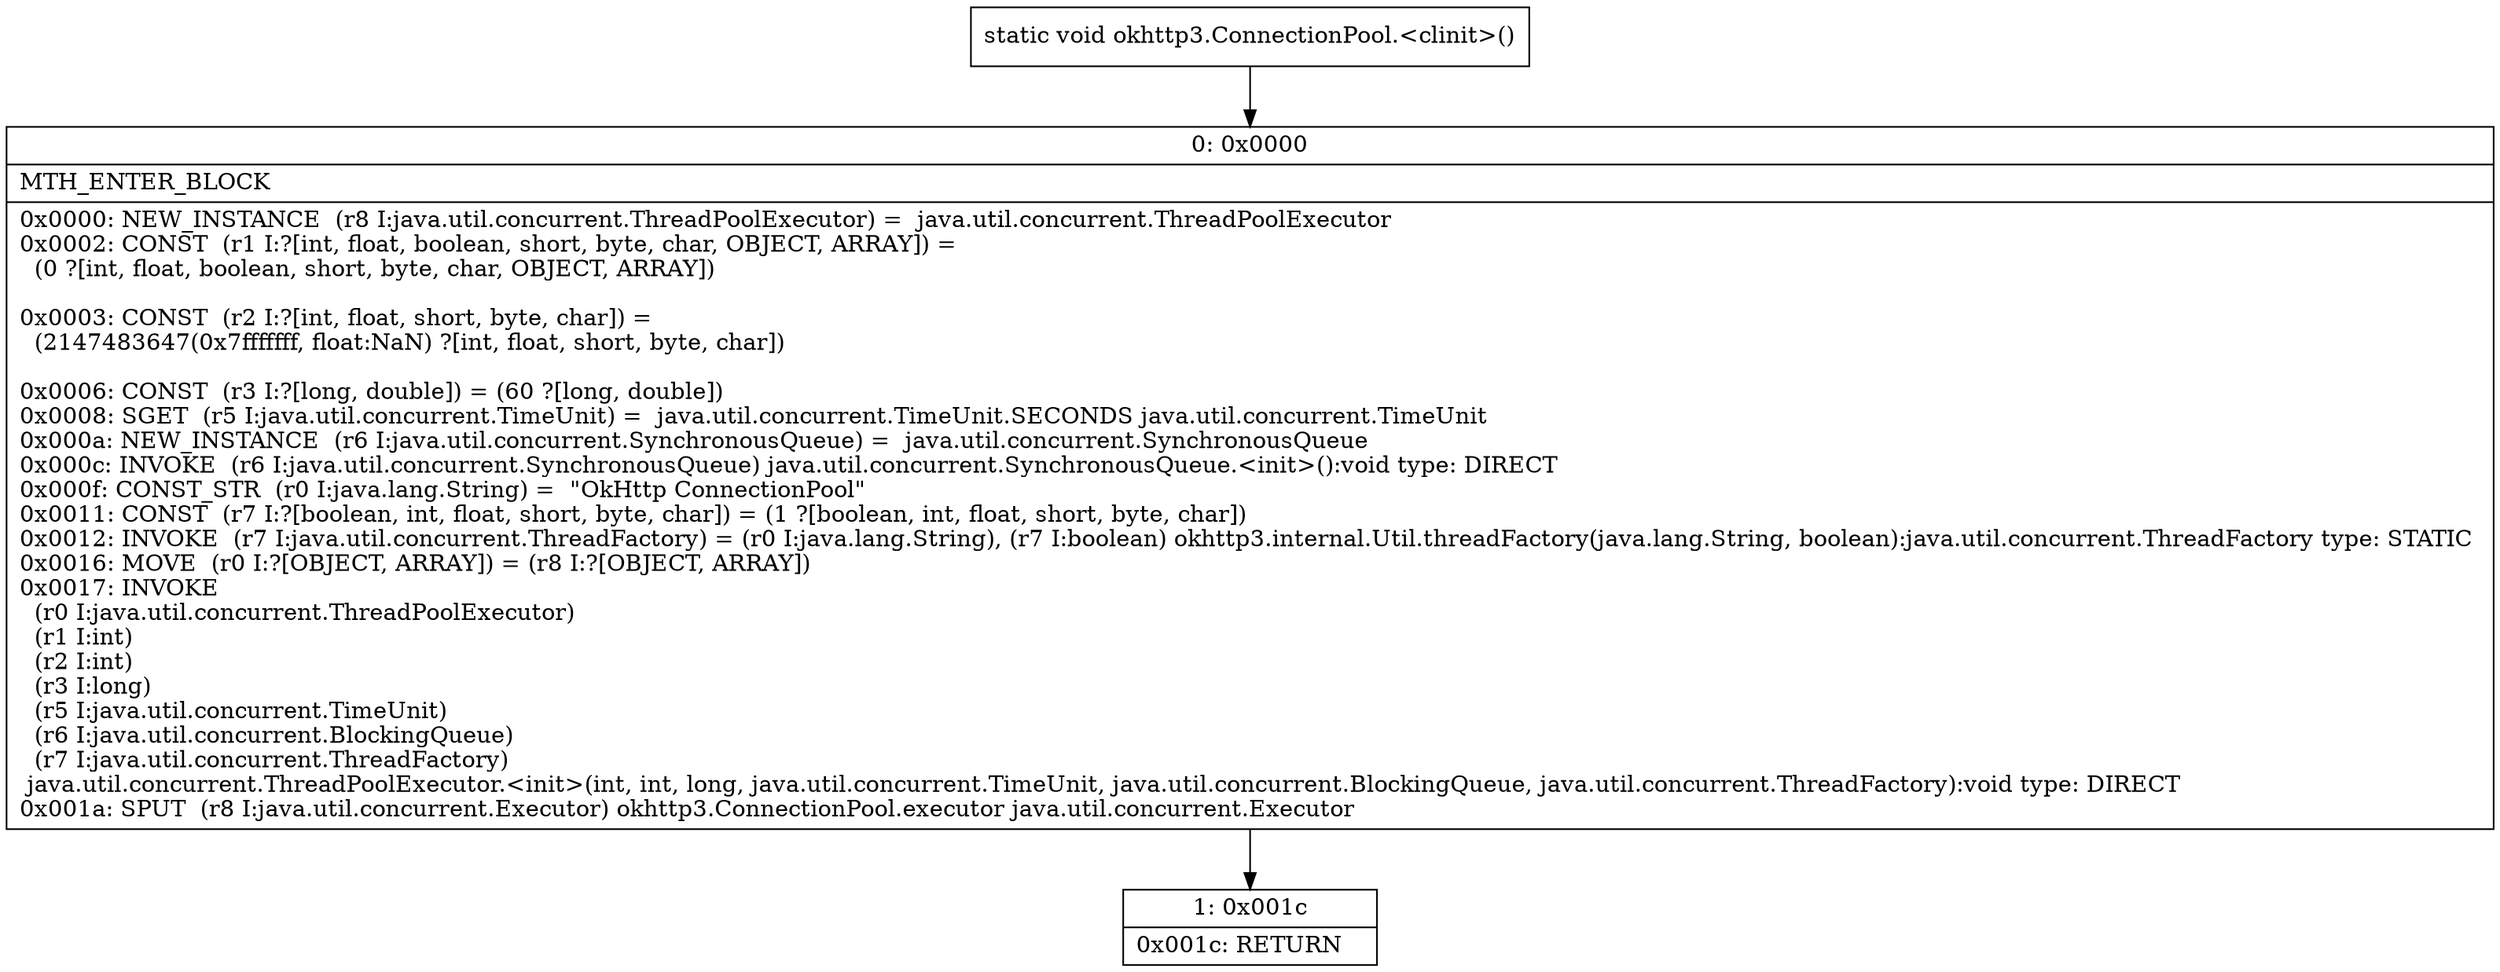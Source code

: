 digraph "CFG forokhttp3.ConnectionPool.\<clinit\>()V" {
Node_0 [shape=record,label="{0\:\ 0x0000|MTH_ENTER_BLOCK\l|0x0000: NEW_INSTANCE  (r8 I:java.util.concurrent.ThreadPoolExecutor) =  java.util.concurrent.ThreadPoolExecutor \l0x0002: CONST  (r1 I:?[int, float, boolean, short, byte, char, OBJECT, ARRAY]) = \l  (0 ?[int, float, boolean, short, byte, char, OBJECT, ARRAY])\l \l0x0003: CONST  (r2 I:?[int, float, short, byte, char]) = \l  (2147483647(0x7fffffff, float:NaN) ?[int, float, short, byte, char])\l \l0x0006: CONST  (r3 I:?[long, double]) = (60 ?[long, double]) \l0x0008: SGET  (r5 I:java.util.concurrent.TimeUnit) =  java.util.concurrent.TimeUnit.SECONDS java.util.concurrent.TimeUnit \l0x000a: NEW_INSTANCE  (r6 I:java.util.concurrent.SynchronousQueue) =  java.util.concurrent.SynchronousQueue \l0x000c: INVOKE  (r6 I:java.util.concurrent.SynchronousQueue) java.util.concurrent.SynchronousQueue.\<init\>():void type: DIRECT \l0x000f: CONST_STR  (r0 I:java.lang.String) =  \"OkHttp ConnectionPool\" \l0x0011: CONST  (r7 I:?[boolean, int, float, short, byte, char]) = (1 ?[boolean, int, float, short, byte, char]) \l0x0012: INVOKE  (r7 I:java.util.concurrent.ThreadFactory) = (r0 I:java.lang.String), (r7 I:boolean) okhttp3.internal.Util.threadFactory(java.lang.String, boolean):java.util.concurrent.ThreadFactory type: STATIC \l0x0016: MOVE  (r0 I:?[OBJECT, ARRAY]) = (r8 I:?[OBJECT, ARRAY]) \l0x0017: INVOKE  \l  (r0 I:java.util.concurrent.ThreadPoolExecutor)\l  (r1 I:int)\l  (r2 I:int)\l  (r3 I:long)\l  (r5 I:java.util.concurrent.TimeUnit)\l  (r6 I:java.util.concurrent.BlockingQueue)\l  (r7 I:java.util.concurrent.ThreadFactory)\l java.util.concurrent.ThreadPoolExecutor.\<init\>(int, int, long, java.util.concurrent.TimeUnit, java.util.concurrent.BlockingQueue, java.util.concurrent.ThreadFactory):void type: DIRECT \l0x001a: SPUT  (r8 I:java.util.concurrent.Executor) okhttp3.ConnectionPool.executor java.util.concurrent.Executor \l}"];
Node_1 [shape=record,label="{1\:\ 0x001c|0x001c: RETURN   \l}"];
MethodNode[shape=record,label="{static void okhttp3.ConnectionPool.\<clinit\>() }"];
MethodNode -> Node_0;
Node_0 -> Node_1;
}

